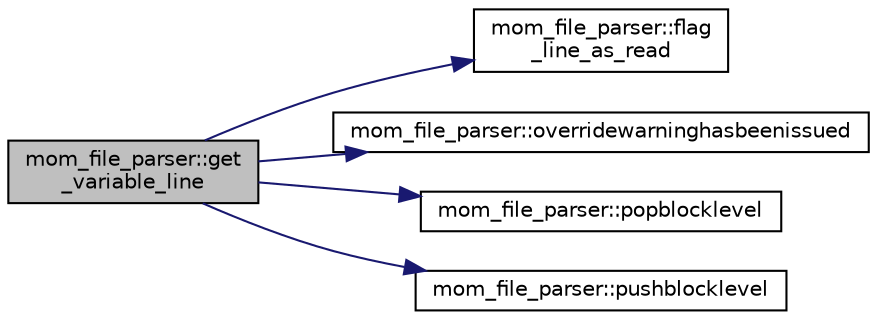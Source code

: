 digraph "mom_file_parser::get_variable_line"
{
 // INTERACTIVE_SVG=YES
 // LATEX_PDF_SIZE
  edge [fontname="Helvetica",fontsize="10",labelfontname="Helvetica",labelfontsize="10"];
  node [fontname="Helvetica",fontsize="10",shape=record];
  rankdir="LR";
  Node1 [label="mom_file_parser::get\l_variable_line",height=0.2,width=0.4,color="black", fillcolor="grey75", style="filled", fontcolor="black",tooltip="This subtoutine extracts the contents of lines in the param_file_type that refer to a named parameter..."];
  Node1 -> Node2 [color="midnightblue",fontsize="10",style="solid",fontname="Helvetica"];
  Node2 [label="mom_file_parser::flag\l_line_as_read",height=0.2,width=0.4,color="black", fillcolor="white", style="filled",URL="$namespacemom__file__parser.html#a7803aabff129cc7f56d4516bc24613f0",tooltip="Record that a line has been used to set a parameter."];
  Node1 -> Node3 [color="midnightblue",fontsize="10",style="solid",fontname="Helvetica"];
  Node3 [label="mom_file_parser::overridewarninghasbeenissued",height=0.2,width=0.4,color="black", fillcolor="white", style="filled",URL="$namespacemom__file__parser.html#a0c9bb1e76b09bc09bae5402e63bd0f99",tooltip="Returns true if an override warning has been issued for the variable varName."];
  Node1 -> Node4 [color="midnightblue",fontsize="10",style="solid",fontname="Helvetica"];
  Node4 [label="mom_file_parser::popblocklevel",height=0.2,width=0.4,color="black", fillcolor="white", style="filled",URL="$namespacemom__file__parser.html#a73b11b969d303b1fc0ba5235c812fd05",tooltip="Truncates block name (shallower level of parameter block)"];
  Node1 -> Node5 [color="midnightblue",fontsize="10",style="solid",fontname="Helvetica"];
  Node5 [label="mom_file_parser::pushblocklevel",height=0.2,width=0.4,color="black", fillcolor="white", style="filled",URL="$namespacemom__file__parser.html#a58777b0faf747d59a793b4e238919dc6",tooltip="Extends block name (deeper level of parameter block)"];
}
